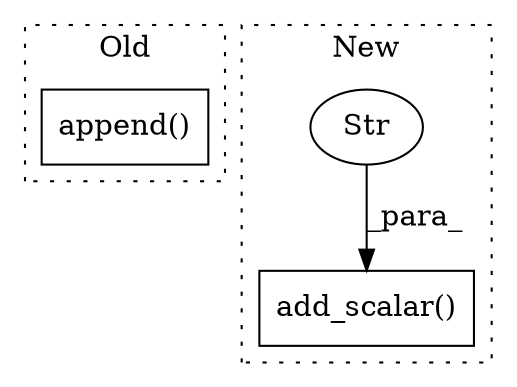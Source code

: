 digraph G {
subgraph cluster0 {
1 [label="append()" a="75" s="6217,6239" l="18,1" shape="box"];
label = "Old";
style="dotted";
}
subgraph cluster1 {
2 [label="add_scalar()" a="75" s="7799,7853" l="23,1" shape="box"];
3 [label="Str" a="66" s="7822" l="12" shape="ellipse"];
label = "New";
style="dotted";
}
3 -> 2 [label="_para_"];
}